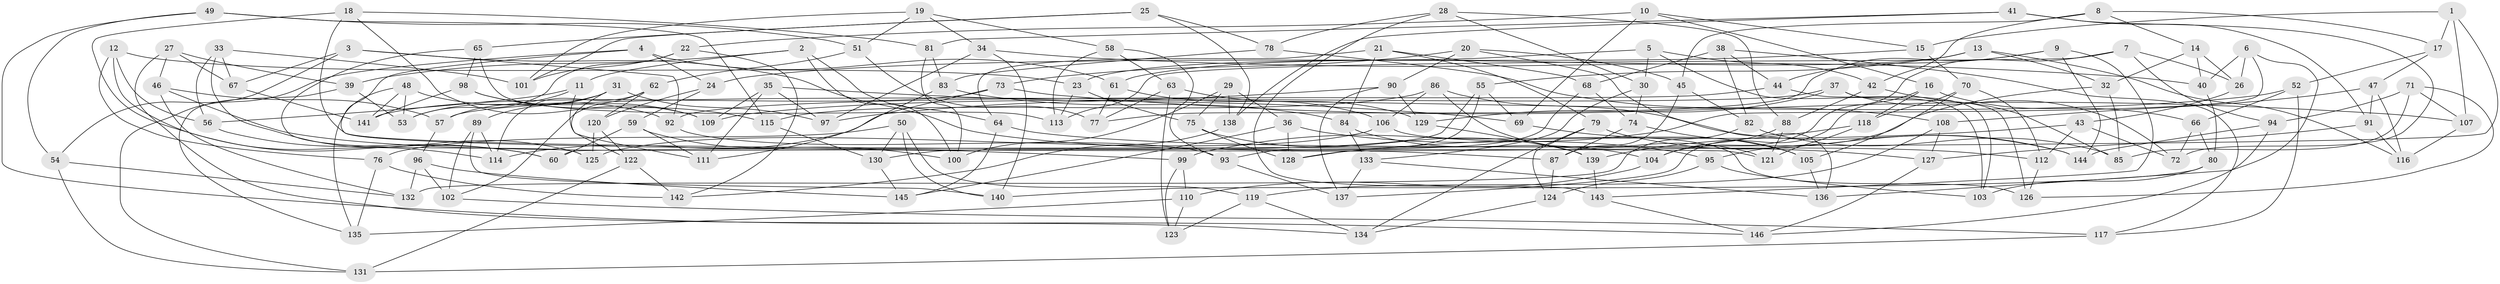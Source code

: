 // coarse degree distribution, {3: 0.04597701149425287, 4: 0.6781609195402298, 5: 0.11494252873563218, 8: 0.04597701149425287, 6: 0.011494252873563218, 10: 0.011494252873563218, 7: 0.05747126436781609, 14: 0.022988505747126436, 9: 0.011494252873563218}
// Generated by graph-tools (version 1.1) at 2025/03/03/04/25 22:03:59]
// undirected, 146 vertices, 292 edges
graph export_dot {
graph [start="1"]
  node [color=gray90,style=filled];
  1;
  2;
  3;
  4;
  5;
  6;
  7;
  8;
  9;
  10;
  11;
  12;
  13;
  14;
  15;
  16;
  17;
  18;
  19;
  20;
  21;
  22;
  23;
  24;
  25;
  26;
  27;
  28;
  29;
  30;
  31;
  32;
  33;
  34;
  35;
  36;
  37;
  38;
  39;
  40;
  41;
  42;
  43;
  44;
  45;
  46;
  47;
  48;
  49;
  50;
  51;
  52;
  53;
  54;
  55;
  56;
  57;
  58;
  59;
  60;
  61;
  62;
  63;
  64;
  65;
  66;
  67;
  68;
  69;
  70;
  71;
  72;
  73;
  74;
  75;
  76;
  77;
  78;
  79;
  80;
  81;
  82;
  83;
  84;
  85;
  86;
  87;
  88;
  89;
  90;
  91;
  92;
  93;
  94;
  95;
  96;
  97;
  98;
  99;
  100;
  101;
  102;
  103;
  104;
  105;
  106;
  107;
  108;
  109;
  110;
  111;
  112;
  113;
  114;
  115;
  116;
  117;
  118;
  119;
  120;
  121;
  122;
  123;
  124;
  125;
  126;
  127;
  128;
  129;
  130;
  131;
  132;
  133;
  134;
  135;
  136;
  137;
  138;
  139;
  140;
  141;
  142;
  143;
  144;
  145;
  146;
  1 -- 60;
  1 -- 17;
  1 -- 15;
  1 -- 107;
  2 -- 39;
  2 -- 64;
  2 -- 11;
  2 -- 100;
  3 -- 92;
  3 -- 54;
  3 -- 67;
  3 -- 112;
  4 -- 61;
  4 -- 87;
  4 -- 131;
  4 -- 24;
  5 -- 103;
  5 -- 30;
  5 -- 42;
  5 -- 23;
  6 -- 40;
  6 -- 136;
  6 -- 99;
  6 -- 26;
  7 -- 113;
  7 -- 94;
  7 -- 104;
  7 -- 26;
  8 -- 14;
  8 -- 45;
  8 -- 17;
  8 -- 42;
  9 -- 77;
  9 -- 143;
  9 -- 44;
  9 -- 144;
  10 -- 15;
  10 -- 22;
  10 -- 69;
  10 -- 16;
  11 -- 111;
  11 -- 56;
  11 -- 57;
  12 -- 23;
  12 -- 76;
  12 -- 56;
  12 -- 114;
  13 -- 116;
  13 -- 55;
  13 -- 32;
  13 -- 61;
  14 -- 32;
  14 -- 26;
  14 -- 40;
  15 -- 24;
  15 -- 70;
  16 -- 118;
  16 -- 66;
  16 -- 137;
  17 -- 52;
  17 -- 47;
  18 -- 81;
  18 -- 60;
  18 -- 121;
  18 -- 109;
  19 -- 58;
  19 -- 51;
  19 -- 34;
  19 -- 101;
  20 -- 136;
  20 -- 73;
  20 -- 90;
  20 -- 45;
  21 -- 84;
  21 -- 79;
  21 -- 68;
  21 -- 64;
  22 -- 142;
  22 -- 101;
  22 -- 53;
  23 -- 75;
  23 -- 113;
  24 -- 120;
  24 -- 59;
  25 -- 101;
  25 -- 138;
  25 -- 65;
  25 -- 78;
  26 -- 43;
  27 -- 39;
  27 -- 67;
  27 -- 46;
  27 -- 134;
  28 -- 143;
  28 -- 78;
  28 -- 30;
  28 -- 88;
  29 -- 138;
  29 -- 75;
  29 -- 100;
  29 -- 36;
  30 -- 74;
  30 -- 133;
  31 -- 122;
  31 -- 89;
  31 -- 53;
  31 -- 97;
  32 -- 85;
  32 -- 95;
  33 -- 56;
  33 -- 101;
  33 -- 125;
  33 -- 67;
  34 -- 40;
  34 -- 140;
  34 -- 97;
  35 -- 97;
  35 -- 109;
  35 -- 111;
  35 -- 69;
  36 -- 145;
  36 -- 95;
  36 -- 128;
  37 -- 129;
  37 -- 72;
  37 -- 126;
  37 -- 57;
  38 -- 82;
  38 -- 68;
  38 -- 44;
  38 -- 117;
  39 -- 53;
  39 -- 135;
  40 -- 80;
  41 -- 81;
  41 -- 72;
  41 -- 91;
  41 -- 138;
  42 -- 85;
  42 -- 88;
  43 -- 72;
  43 -- 128;
  43 -- 112;
  44 -- 92;
  44 -- 103;
  45 -- 87;
  45 -- 82;
  46 -- 99;
  46 -- 132;
  46 -- 57;
  47 -- 116;
  47 -- 108;
  47 -- 91;
  48 -- 53;
  48 -- 135;
  48 -- 141;
  48 -- 92;
  49 -- 115;
  49 -- 51;
  49 -- 54;
  49 -- 146;
  50 -- 119;
  50 -- 76;
  50 -- 140;
  50 -- 130;
  51 -- 77;
  51 -- 62;
  52 -- 117;
  52 -- 66;
  52 -- 109;
  54 -- 131;
  54 -- 132;
  55 -- 130;
  55 -- 93;
  55 -- 69;
  56 -- 60;
  57 -- 96;
  58 -- 113;
  58 -- 63;
  58 -- 93;
  59 -- 100;
  59 -- 60;
  59 -- 111;
  61 -- 106;
  61 -- 77;
  62 -- 120;
  62 -- 102;
  62 -- 114;
  63 -- 123;
  63 -- 77;
  63 -- 129;
  64 -- 145;
  64 -- 127;
  65 -- 98;
  65 -- 125;
  65 -- 113;
  66 -- 72;
  66 -- 80;
  67 -- 141;
  68 -- 128;
  68 -- 74;
  69 -- 105;
  70 -- 112;
  70 -- 105;
  70 -- 118;
  71 -- 94;
  71 -- 85;
  71 -- 126;
  71 -- 107;
  73 -- 107;
  73 -- 114;
  73 -- 141;
  74 -- 87;
  74 -- 105;
  75 -- 128;
  75 -- 139;
  76 -- 142;
  76 -- 135;
  78 -- 83;
  78 -- 108;
  79 -- 144;
  79 -- 124;
  79 -- 134;
  80 -- 103;
  80 -- 140;
  81 -- 100;
  81 -- 83;
  82 -- 132;
  82 -- 85;
  83 -- 111;
  83 -- 84;
  84 -- 133;
  84 -- 104;
  86 -- 115;
  86 -- 121;
  86 -- 106;
  86 -- 144;
  87 -- 124;
  88 -- 104;
  88 -- 121;
  89 -- 102;
  89 -- 140;
  89 -- 114;
  90 -- 129;
  90 -- 97;
  90 -- 137;
  91 -- 116;
  91 -- 127;
  92 -- 93;
  93 -- 137;
  94 -- 146;
  94 -- 144;
  95 -- 103;
  95 -- 124;
  96 -- 145;
  96 -- 102;
  96 -- 132;
  98 -- 141;
  98 -- 115;
  98 -- 109;
  99 -- 123;
  99 -- 110;
  102 -- 117;
  104 -- 110;
  105 -- 136;
  106 -- 126;
  106 -- 125;
  107 -- 116;
  108 -- 119;
  108 -- 127;
  110 -- 135;
  110 -- 123;
  112 -- 126;
  115 -- 130;
  117 -- 131;
  118 -- 121;
  118 -- 139;
  119 -- 134;
  119 -- 123;
  120 -- 122;
  120 -- 125;
  122 -- 142;
  122 -- 131;
  124 -- 134;
  127 -- 146;
  129 -- 139;
  130 -- 145;
  133 -- 136;
  133 -- 137;
  138 -- 142;
  139 -- 143;
  143 -- 146;
}

